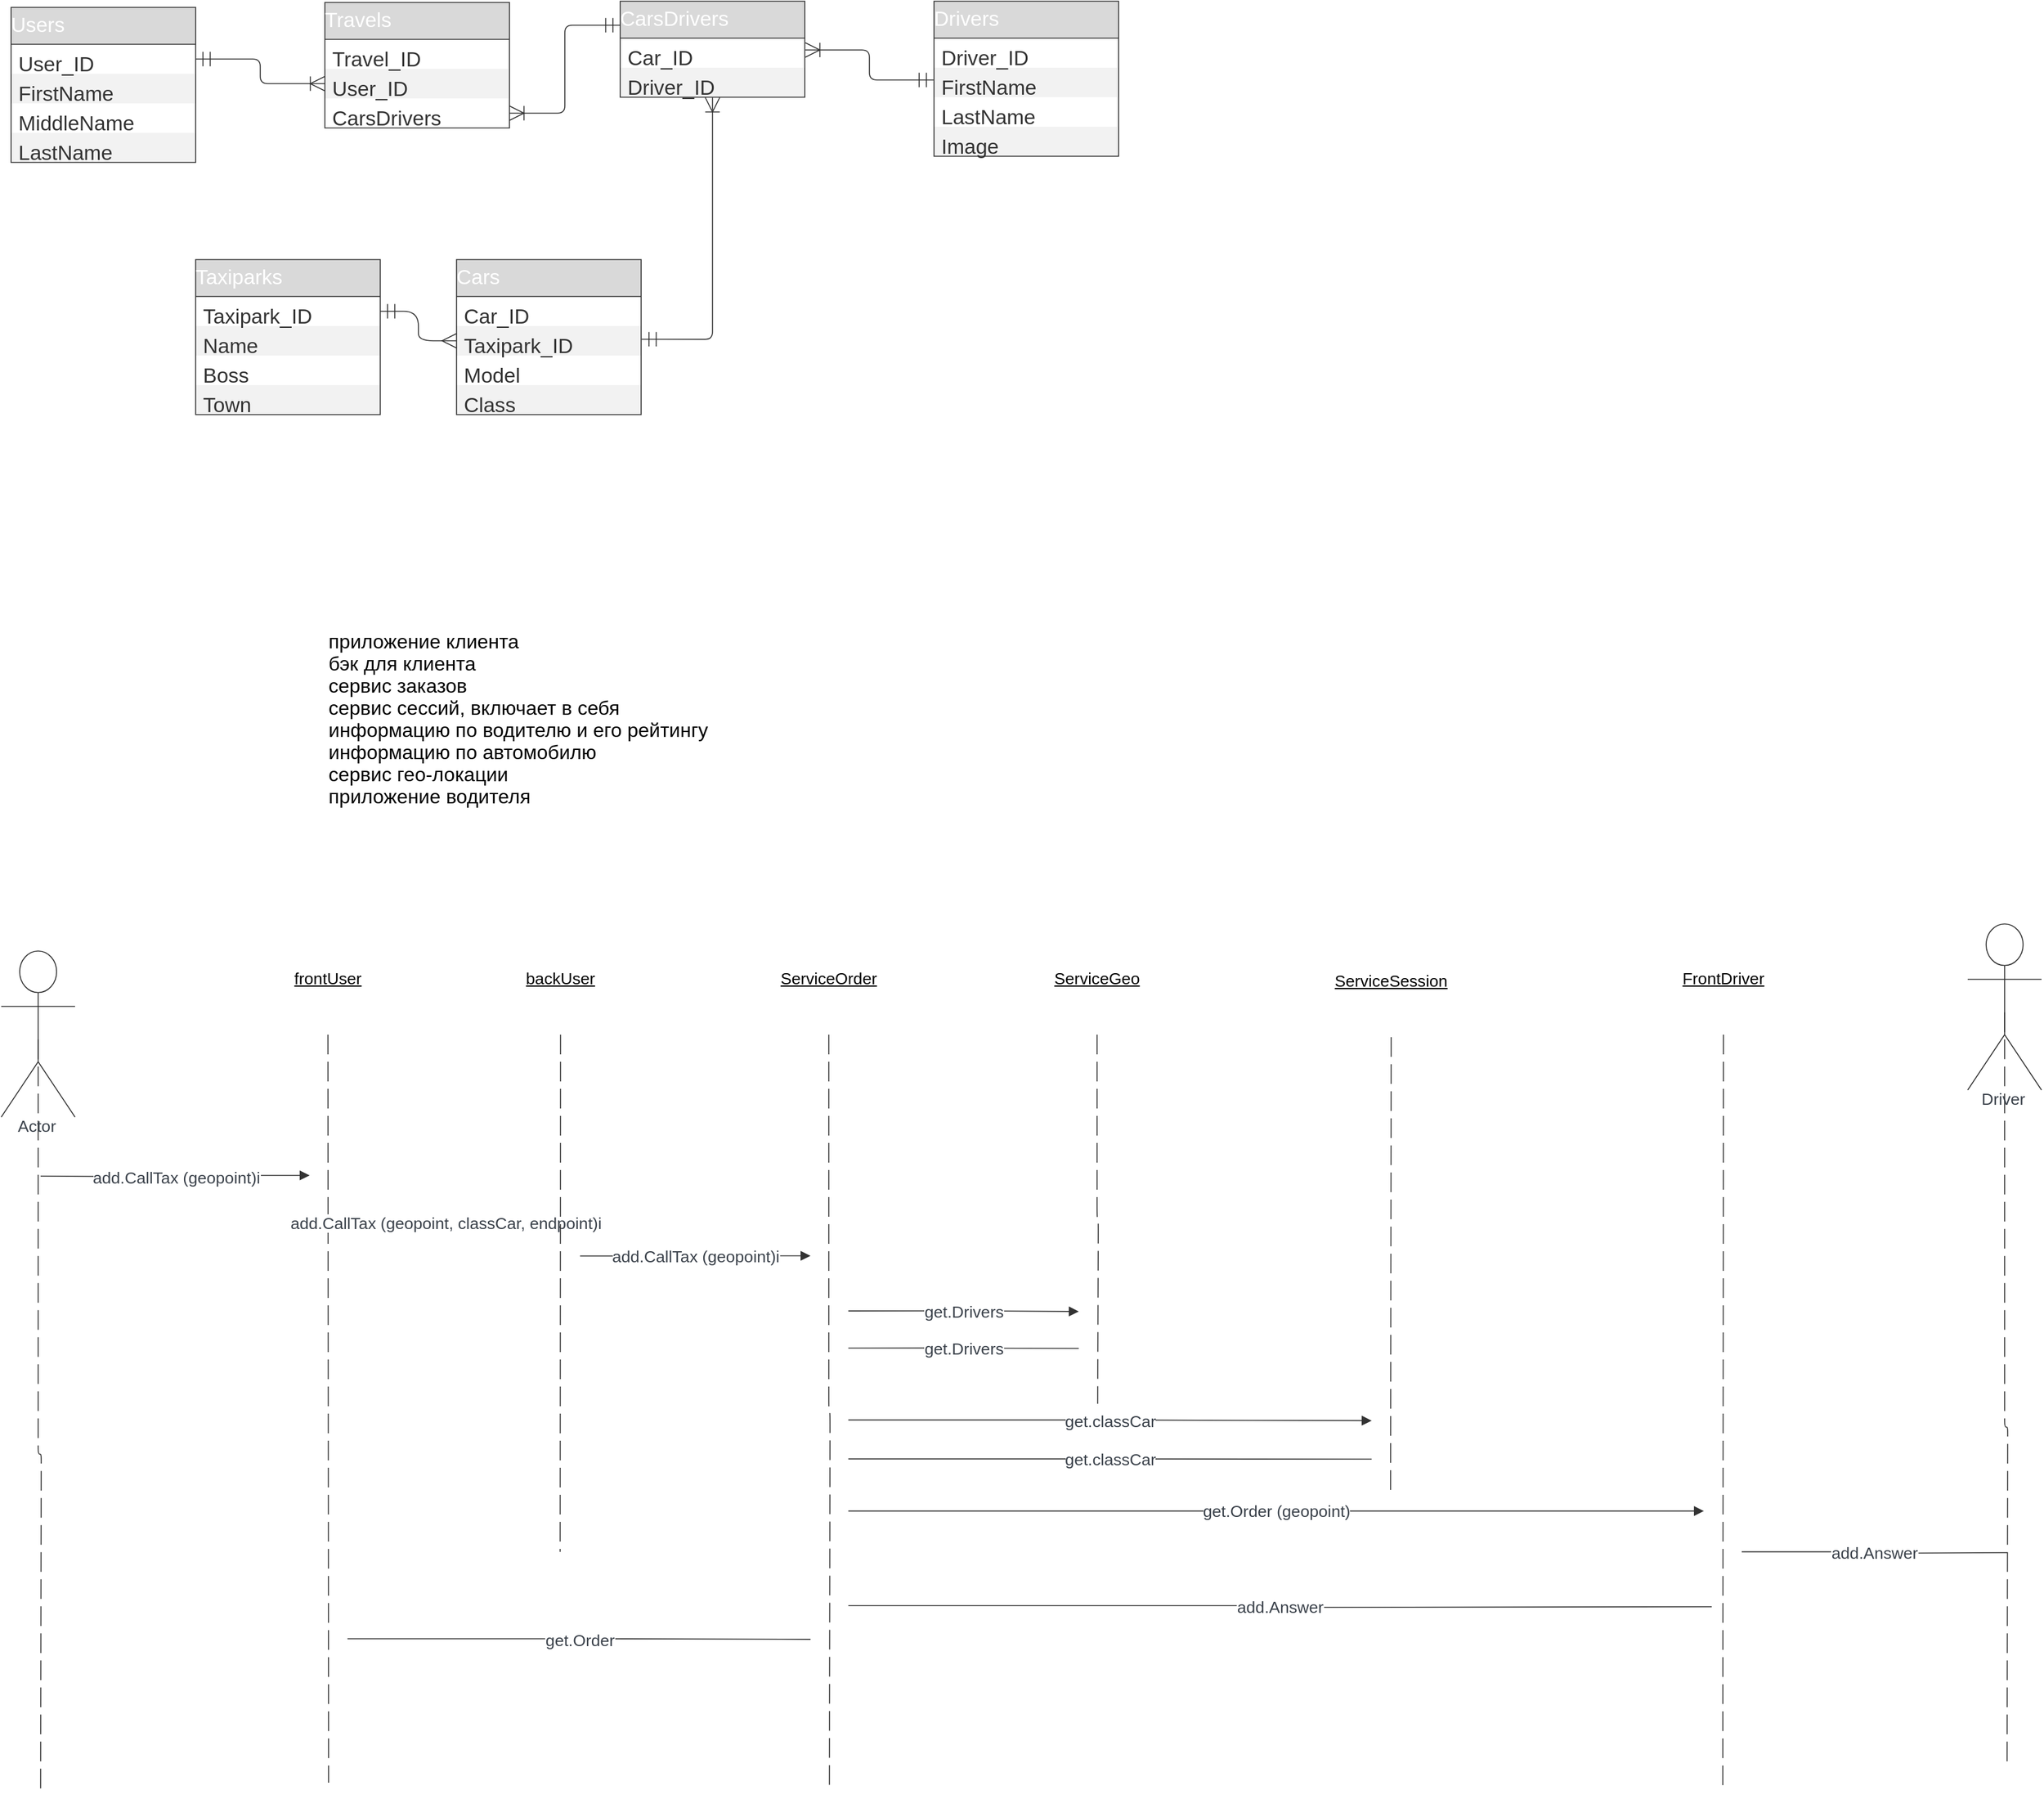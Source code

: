 <mxfile version="24.7.10">
  <diagram name="Page-1" id="13e1069c-82ec-6db2-03f1-153e76fe0fe0">
    <mxGraphModel dx="2633" dy="1667" grid="0" gridSize="10" guides="1" tooltips="1" connect="1" arrows="1" fold="1" page="0" pageScale="1" pageWidth="1100" pageHeight="850" background="none" math="0" shadow="0">
      <root>
        <mxCell id="0" />
        <mxCell id="1" parent="0" />
        <mxCell id="xLVlrx0OUY6mFYsMY_Td-1" value="" style="html=1;jettySize=18;whiteSpace=wrap;fontSize=13;strokeColor=#333333;strokeOpacity=100;dashed=1;fixDash=1;dashPattern=16 6;strokeWidth=0.8;rounded=1;arcSize=10;edgeStyle=orthogonalEdgeStyle;startArrow=none;endArrow=none;exitX=0.5;exitY=0.532;exitPerimeter=0;lucidId=IAwLxIo0pnfK;" edge="1" parent="1" source="xLVlrx0OUY6mFYsMY_Td-5">
          <mxGeometry width="100" height="100" relative="1" as="geometry">
            <Array as="points" />
            <mxPoint x="549" y="1755" as="targetPoint" />
          </mxGeometry>
        </mxCell>
        <mxCell id="xLVlrx0OUY6mFYsMY_Td-2" value="" style="html=1;jettySize=18;whiteSpace=wrap;fontSize=13;fontFamily=helvetica;strokeColor=#333333;strokeOpacity=100;dashed=1;fixDash=1;dashPattern=16 6;strokeWidth=0.8;rounded=0;startArrow=none;endArrow=none;exitX=0.5;exitY=1;exitPerimeter=0;lucidId=IAwLvXf1i2cN;" edge="1" parent="1" source="xLVlrx0OUY6mFYsMY_Td-4">
          <mxGeometry width="100" height="100" relative="1" as="geometry">
            <Array as="points" />
            <mxPoint x="783" y="1748" as="targetPoint" />
          </mxGeometry>
        </mxCell>
        <mxCell id="xLVlrx0OUY6mFYsMY_Td-3" value="" style="html=1;overflow=block;blockSpacing=1;whiteSpace=wrap;fontSize=13;spacing=0;strokeColor=#unset;rounded=1;absoluteArcSize=1;arcSize=12;fillColor=none;strokeWidth=NaN;lucidId=IAwLC96ECxhN;" vertex="1" parent="1">
          <mxGeometry x="768" y="1190" width="30" height="532" as="geometry" />
        </mxCell>
        <mxCell id="xLVlrx0OUY6mFYsMY_Td-4" value="frontUser" style="html=1;overflow=block;blockSpacing=1;whiteSpace=wrap;fontSize=13.3;fontStyle=4;align=center;spacing=0;strokeColor=#unset;rounded=1;absoluteArcSize=1;arcSize=12;fillColor=none;strokeWidth=NaN;" vertex="1" parent="1">
          <mxGeometry x="711" y="1048" width="143" height="92" as="geometry" />
        </mxCell>
        <mxCell id="xLVlrx0OUY6mFYsMY_Td-5" value="Actor" style="html=1;overflow=block;blockSpacing=1;shape=umlActor;labelPosition=center;verticalLabelPosition=bottom;verticalAlign=top;whiteSpace=nowrap;fontSize=13.3;fontColor=#3a414a;align=center;spacing=0;strokeColor=#333333;strokeOpacity=100;fillOpacity=100;rounded=1;absoluteArcSize=1;arcSize=12;fillColor=#ffffff;strokeWidth=0.8;lucidId=IAwLaaGdBQIP;" vertex="1" parent="1">
          <mxGeometry x="517" y="1072" width="60" height="135" as="geometry" />
        </mxCell>
        <mxCell id="xLVlrx0OUY6mFYsMY_Td-6" value="" style="html=1;jettySize=18;whiteSpace=wrap;fontSize=13;strokeColor=#333333;strokeOpacity=100;strokeWidth=0.8;rounded=1;arcSize=10;edgeStyle=orthogonalEdgeStyle;startArrow=none;endArrow=block;endFill=1;entryX=-0.012;entryY=0.121;entryPerimeter=0;lucidId=IAwLfXprWSSb;" edge="1" parent="1" target="xLVlrx0OUY6mFYsMY_Td-3">
          <mxGeometry width="100" height="100" relative="1" as="geometry">
            <Array as="points" />
            <mxPoint x="549" y="1255" as="sourcePoint" />
          </mxGeometry>
        </mxCell>
        <mxCell id="xLVlrx0OUY6mFYsMY_Td-7" value="add.CallTax (geopoint)i" style="text;html=1;resizable=0;labelBackgroundColor=default;align=center;verticalAlign=middle;fontColor=#3a414a;fontSize=13.3;" vertex="1" parent="xLVlrx0OUY6mFYsMY_Td-6">
          <mxGeometry relative="1" as="geometry">
            <mxPoint as="offset" />
          </mxGeometry>
        </mxCell>
        <mxCell id="xLVlrx0OUY6mFYsMY_Td-8" value="" style="html=1;jettySize=18;whiteSpace=wrap;fontSize=13;strokeColor=#333333;strokeOpacity=100;strokeWidth=0.8;rounded=1;arcSize=10;edgeStyle=orthogonalEdgeStyle;startArrow=none;endArrow=block;endFill=1;exitX=1.012;exitY=0.193;exitPerimeter=0;entryX=-0.012;entryY=0.277;entryPerimeter=0;lucidId=v3fyiHqa8W6r;" edge="1" parent="1" source="xLVlrx0OUY6mFYsMY_Td-3" target="xLVlrx0OUY6mFYsMY_Td-13">
          <mxGeometry width="100" height="100" relative="1" as="geometry">
            <Array as="points" />
          </mxGeometry>
        </mxCell>
        <mxCell id="xLVlrx0OUY6mFYsMY_Td-9" value="add.CallTax (geopoint, classCar, endpoint)i" style="text;html=1;resizable=0;labelBackgroundColor=default;align=center;verticalAlign=middle;fontColor=#3a414a;fontSize=13.3;" vertex="1" parent="xLVlrx0OUY6mFYsMY_Td-8">
          <mxGeometry relative="1" as="geometry">
            <mxPoint as="offset" />
          </mxGeometry>
        </mxCell>
        <mxCell id="xLVlrx0OUY6mFYsMY_Td-10" value="" style="html=1;jettySize=18;whiteSpace=wrap;fontSize=13;strokeColor=#333333;strokeOpacity=100;dashed=1;fixDash=1;dashPattern=16 6;strokeWidth=0.8;rounded=1;arcSize=10;edgeStyle=orthogonalEdgeStyle;startArrow=none;endArrow=none;exitX=0.5;exitY=0.532;exitPerimeter=0;lucidId=Q3fyF0zdMYaH;" edge="1" parent="1" source="xLVlrx0OUY6mFYsMY_Td-11">
          <mxGeometry width="100" height="100" relative="1" as="geometry">
            <Array as="points" />
            <mxPoint x="2147" y="1733" as="targetPoint" />
          </mxGeometry>
        </mxCell>
        <mxCell id="xLVlrx0OUY6mFYsMY_Td-11" value="Driver" style="html=1;overflow=block;blockSpacing=1;shape=umlActor;labelPosition=center;verticalLabelPosition=bottom;verticalAlign=top;whiteSpace=nowrap;fontSize=13.3;fontColor=#3a414a;align=center;spacing=0;strokeColor=#333333;strokeOpacity=100;fillOpacity=100;rounded=1;absoluteArcSize=1;arcSize=12;fillColor=#ffffff;strokeWidth=0.8;lucidId=Q3fyPBO5Z~-K;" vertex="1" parent="1">
          <mxGeometry x="2115" y="1050" width="60" height="135" as="geometry" />
        </mxCell>
        <mxCell id="xLVlrx0OUY6mFYsMY_Td-12" value="" style="html=1;jettySize=18;whiteSpace=wrap;fontSize=13;fontFamily=helvetica;strokeColor=#333333;strokeOpacity=100;dashed=1;fixDash=1;dashPattern=16 6;strokeWidth=0.8;rounded=0;startArrow=none;endArrow=none;exitX=0.5;exitY=1;exitPerimeter=0;entryX=0.473;entryY=1.001;entryPerimeter=0;lucidId=FpgyxyQnjq8Q;" edge="1" parent="1" source="xLVlrx0OUY6mFYsMY_Td-14" target="xLVlrx0OUY6mFYsMY_Td-13">
          <mxGeometry width="100" height="100" relative="1" as="geometry">
            <Array as="points" />
          </mxGeometry>
        </mxCell>
        <mxCell id="xLVlrx0OUY6mFYsMY_Td-13" value="" style="html=1;overflow=block;blockSpacing=1;whiteSpace=wrap;fontSize=13;spacing=0;strokeColor=#unset;rounded=1;absoluteArcSize=1;arcSize=12;fillColor=none;strokeWidth=NaN;lucidId=Fpgy8Ddc~dmH;" vertex="1" parent="1">
          <mxGeometry x="957" y="1190" width="30" height="370" as="geometry" />
        </mxCell>
        <mxCell id="xLVlrx0OUY6mFYsMY_Td-14" value="backUser" style="html=1;overflow=block;blockSpacing=1;whiteSpace=wrap;fontSize=13.3;fontStyle=4;align=center;spacing=0;strokeColor=#unset;rounded=1;absoluteArcSize=1;arcSize=12;fillColor=none;strokeWidth=NaN;" vertex="1" parent="1">
          <mxGeometry x="900" y="1048" width="143" height="92" as="geometry" />
        </mxCell>
        <mxCell id="xLVlrx0OUY6mFYsMY_Td-15" value="" style="html=1;jettySize=18;whiteSpace=wrap;fontSize=13;fontFamily=helvetica;strokeColor=#333333;strokeOpacity=100;dashed=1;fixDash=1;dashPattern=16 6;strokeWidth=0.8;rounded=1;arcSize=24;edgeStyle=orthogonalEdgeStyle;startArrow=none;endArrow=none;exitX=0.5;exitY=1;exitPerimeter=0;lucidId=3pgyOaLExa5e;" edge="1" parent="1" source="xLVlrx0OUY6mFYsMY_Td-17">
          <mxGeometry width="100" height="100" relative="1" as="geometry">
            <Array as="points" />
            <mxPoint x="1408" y="1440" as="targetPoint" />
          </mxGeometry>
        </mxCell>
        <mxCell id="xLVlrx0OUY6mFYsMY_Td-16" value="" style="html=1;overflow=block;blockSpacing=1;whiteSpace=wrap;fontSize=13;spacing=0;strokeColor=#unset;rounded=1;absoluteArcSize=1;arcSize=12;fillColor=none;strokeWidth=NaN;lucidId=3pgyI6R6Z6CY;" vertex="1" parent="1">
          <mxGeometry x="1393" y="1235" width="30" height="190" as="geometry" />
        </mxCell>
        <mxCell id="xLVlrx0OUY6mFYsMY_Td-17" value="ServiceGeo" style="html=1;overflow=block;blockSpacing=1;whiteSpace=wrap;fontSize=13.3;fontStyle=4;align=center;spacing=0;strokeColor=#unset;rounded=1;absoluteArcSize=1;arcSize=12;fillColor=none;strokeWidth=NaN;" vertex="1" parent="1">
          <mxGeometry x="1336" y="1048" width="143" height="92" as="geometry" />
        </mxCell>
        <mxCell id="xLVlrx0OUY6mFYsMY_Td-18" value="" style="html=1;jettySize=18;whiteSpace=wrap;fontSize=13;fontFamily=helvetica;strokeColor=#333333;strokeOpacity=100;dashed=1;fixDash=1;dashPattern=16 6;strokeWidth=0.8;rounded=1;arcSize=24;edgeStyle=orthogonalEdgeStyle;startArrow=none;endArrow=none;exitX=0.5;exitY=1;exitPerimeter=0;lucidId=sqgybjJvcuCd;" edge="1" parent="1" source="xLVlrx0OUY6mFYsMY_Td-20">
          <mxGeometry width="100" height="100" relative="1" as="geometry">
            <Array as="points" />
            <mxPoint x="1916" y="1755" as="targetPoint" />
          </mxGeometry>
        </mxCell>
        <mxCell id="xLVlrx0OUY6mFYsMY_Td-19" value="" style="html=1;overflow=block;blockSpacing=1;whiteSpace=wrap;fontSize=13;spacing=0;strokeColor=#unset;rounded=1;absoluteArcSize=1;arcSize=12;fillColor=none;strokeWidth=NaN;lucidId=sqgyC0_7dAJn;" vertex="1" parent="1">
          <mxGeometry x="1901" y="1235" width="30" height="487" as="geometry" />
        </mxCell>
        <mxCell id="xLVlrx0OUY6mFYsMY_Td-20" value="FrontDriver" style="html=1;overflow=block;blockSpacing=1;whiteSpace=wrap;fontSize=13.3;fontStyle=4;align=center;spacing=0;strokeColor=#unset;rounded=1;absoluteArcSize=1;arcSize=12;fillColor=none;strokeWidth=NaN;" vertex="1" parent="1">
          <mxGeometry x="1845" y="1048" width="143" height="92" as="geometry" />
        </mxCell>
        <mxCell id="xLVlrx0OUY6mFYsMY_Td-21" value="&lt;div style=&quot;display: flex; justify-content: flex-start; text-align: left; align-items: baseline; font-size: 0; line-height: 1.25;margin-top: -2px;&quot;&gt;&lt;span&gt;&lt;span style=&quot;font-size:16px;&quot;&gt;приложение клиента&#xa;&lt;/span&gt;&lt;/span&gt;&lt;/div&gt;&lt;div style=&quot;display: flex; justify-content: flex-start; text-align: left; align-items: baseline; font-size: 0; line-height: 1.25;margin-top: -2px;&quot;&gt;&lt;span&gt;&lt;span style=&quot;font-size:16px;&quot;&gt;бэк для клиента&#xa;&lt;/span&gt;&lt;/span&gt;&lt;/div&gt;&lt;div style=&quot;display: flex; justify-content: flex-start; text-align: left; align-items: baseline; font-size: 0; line-height: 1.25;margin-top: -2px;&quot;&gt;&lt;span&gt;&lt;span style=&quot;font-size:16px;&quot;&gt;сервис заказов&#xa;&lt;/span&gt;&lt;/span&gt;&lt;/div&gt;&lt;div style=&quot;display: flex; justify-content: flex-start; text-align: left; align-items: baseline; font-size: 0; line-height: 1.25;margin-top: -2px;&quot;&gt;&lt;span&gt;&lt;span style=&quot;font-size:16px;&quot;&gt;сервис сессий, включает в себя&#xa;&lt;/span&gt;&lt;/span&gt;&lt;/div&gt;&lt;div style=&quot;display: flex; justify-content: flex-start; text-align: left; align-items: baseline; font-size: 0; line-height: 1.25;margin-top: -2px;&quot;&gt;&lt;span&gt;&lt;span style=&quot;font-size:16px;&quot;&gt;информацию по водителю и его рейтингу&#xa;&lt;/span&gt;&lt;/span&gt;&lt;/div&gt;&lt;div style=&quot;display: flex; justify-content: flex-start; text-align: left; align-items: baseline; font-size: 0; line-height: 1.25;margin-top: -2px;&quot;&gt;&lt;span&gt;&lt;span style=&quot;font-size:16px;&quot;&gt;информацию по автомобилю&#xa;&lt;/span&gt;&lt;/span&gt;&lt;/div&gt;&lt;div style=&quot;display: flex; justify-content: flex-start; text-align: left; align-items: baseline; font-size: 0; line-height: 1.25;margin-top: -2px;&quot;&gt;&lt;span&gt;&lt;span style=&quot;font-size:16px;&quot;&gt;сервис гео-локации&#xa;&lt;/span&gt;&lt;/span&gt;&lt;/div&gt;&lt;div style=&quot;display: flex; justify-content: flex-start; text-align: left; align-items: baseline; font-size: 0; line-height: 1.25;margin-top: -2px;&quot;&gt;&lt;span&gt;&lt;span style=&quot;font-size:16px;&quot;&gt;приложение водителя&lt;/span&gt;&lt;/span&gt;&lt;/div&gt;" style="html=1;overflow=block;blockSpacing=1;whiteSpace=wrap;fontSize=13;align=left;spacing=3.8;verticalAlign=top;strokeColor=#unset;rounded=1;absoluteArcSize=1;arcSize=12;fillColor=none;strokeWidth=NaN;lucidId=vrgyyiVkUD8D;" vertex="1" parent="1">
          <mxGeometry x="780" y="810" width="735" height="161" as="geometry" />
        </mxCell>
        <mxCell id="xLVlrx0OUY6mFYsMY_Td-22" value="" style="html=1;jettySize=18;whiteSpace=wrap;fontSize=13;fontFamily=helvetica;strokeColor=#333333;strokeOpacity=100;dashed=1;fixDash=1;dashPattern=16 6;strokeWidth=0.8;rounded=1;arcSize=24;edgeStyle=orthogonalEdgeStyle;startArrow=none;endArrow=none;exitX=0.5;exitY=1;exitPerimeter=0;lucidId=7rgyqslDyuar;" edge="1" parent="1" source="xLVlrx0OUY6mFYsMY_Td-24">
          <mxGeometry width="100" height="100" relative="1" as="geometry">
            <Array as="points" />
            <mxPoint x="1190" y="1755" as="targetPoint" />
          </mxGeometry>
        </mxCell>
        <mxCell id="xLVlrx0OUY6mFYsMY_Td-23" value="" style="html=1;overflow=block;blockSpacing=1;whiteSpace=wrap;fontSize=13;spacing=0;strokeColor=#unset;rounded=1;absoluteArcSize=1;arcSize=12;fillColor=none;strokeWidth=NaN;lucidId=7rgy.ULgfgYd;" vertex="1" parent="1">
          <mxGeometry x="1175" y="1235" width="30" height="487" as="geometry" />
        </mxCell>
        <mxCell id="xLVlrx0OUY6mFYsMY_Td-24" value="ServiceOrder" style="html=1;overflow=block;blockSpacing=1;whiteSpace=wrap;fontSize=13.3;fontStyle=4;align=center;spacing=0;strokeColor=#unset;rounded=1;absoluteArcSize=1;arcSize=12;fillColor=none;strokeWidth=NaN;" vertex="1" parent="1">
          <mxGeometry x="1118" y="1048" width="143" height="92" as="geometry" />
        </mxCell>
        <mxCell id="xLVlrx0OUY6mFYsMY_Td-25" value="" style="html=1;jettySize=18;whiteSpace=wrap;fontSize=13;fontFamily=helvetica;strokeColor=#333333;strokeOpacity=100;dashed=1;fixDash=1;dashPattern=16 6;strokeWidth=0.8;rounded=1;arcSize=24;edgeStyle=orthogonalEdgeStyle;startArrow=none;endArrow=none;exitX=0.5;exitY=1;exitPerimeter=0;lucidId=gsgyXSH5.RdS;" edge="1" parent="1" source="xLVlrx0OUY6mFYsMY_Td-27">
          <mxGeometry width="100" height="100" relative="1" as="geometry">
            <Array as="points" />
            <mxPoint x="1646" y="1515" as="targetPoint" />
          </mxGeometry>
        </mxCell>
        <mxCell id="xLVlrx0OUY6mFYsMY_Td-26" value="" style="html=1;overflow=block;blockSpacing=1;whiteSpace=wrap;fontSize=13;spacing=0;strokeColor=#unset;rounded=1;absoluteArcSize=1;arcSize=12;fillColor=none;strokeWidth=NaN;lucidId=gsgypBdQhHDU;" vertex="1" parent="1">
          <mxGeometry x="1631" y="1237" width="30" height="263" as="geometry" />
        </mxCell>
        <mxCell id="xLVlrx0OUY6mFYsMY_Td-27" value="ServiceSession" style="html=1;overflow=block;blockSpacing=1;whiteSpace=wrap;fontSize=13.3;fontStyle=4;align=center;spacing=0;strokeColor=#unset;rounded=1;absoluteArcSize=1;arcSize=12;fillColor=none;strokeWidth=NaN;" vertex="1" parent="1">
          <mxGeometry x="1575" y="1050" width="143" height="92" as="geometry" />
        </mxCell>
        <mxCell id="xLVlrx0OUY6mFYsMY_Td-28" value="" style="html=1;overflow=block;blockSpacing=1;whiteSpace=wrap;shape=image;fontSize=13;spacing=0;strokeColor=none;strokeOpacity=100;rounded=1;absoluteArcSize=1;arcSize=12;strokeWidth=0;image=https://images.lucid.app/images/9dcff8de-4c1c-484d-96a2-06d82699a1f8/content;imageAspect=0;lucidId=augys-2yDY-G;" vertex="1" parent="1">
          <mxGeometry x="1205" y="810" width="288" height="127" as="geometry" />
        </mxCell>
        <mxCell id="xLVlrx0OUY6mFYsMY_Td-29" value="" style="html=1;jettySize=18;whiteSpace=wrap;fontSize=13;strokeColor=#333333;strokeOpacity=100;strokeWidth=0.8;rounded=1;arcSize=10;edgeStyle=orthogonalEdgeStyle;startArrow=none;endArrow=block;endFill=1;exitX=1.012;exitY=0.351;exitPerimeter=0;entryX=-0.012;entryY=0.174;entryPerimeter=0;lucidId=UugyU.EN0dR5;" edge="1" parent="1" source="xLVlrx0OUY6mFYsMY_Td-13" target="xLVlrx0OUY6mFYsMY_Td-23">
          <mxGeometry width="100" height="100" relative="1" as="geometry">
            <Array as="points" />
          </mxGeometry>
        </mxCell>
        <mxCell id="xLVlrx0OUY6mFYsMY_Td-30" value="add.CallTax (geopoint)i" style="text;html=1;resizable=0;labelBackgroundColor=default;align=center;verticalAlign=middle;fontColor=#3a414a;fontSize=13.3;" vertex="1" parent="xLVlrx0OUY6mFYsMY_Td-29">
          <mxGeometry relative="1" as="geometry">
            <mxPoint as="offset" />
          </mxGeometry>
        </mxCell>
        <mxCell id="xLVlrx0OUY6mFYsMY_Td-31" value="" style="html=1;jettySize=18;whiteSpace=wrap;fontSize=13;strokeColor=#333333;strokeOpacity=100;strokeWidth=0.8;rounded=1;arcSize=10;edgeStyle=orthogonalEdgeStyle;startArrow=none;endArrow=block;endFill=1;exitX=1.012;exitY=0.266;exitPerimeter=0;entryX=-0.012;entryY=0.684;entryPerimeter=0;lucidId=_wgyZO.2T2Fo;" edge="1" parent="1" source="xLVlrx0OUY6mFYsMY_Td-23" target="xLVlrx0OUY6mFYsMY_Td-16">
          <mxGeometry width="100" height="100" relative="1" as="geometry">
            <Array as="points" />
          </mxGeometry>
        </mxCell>
        <mxCell id="xLVlrx0OUY6mFYsMY_Td-32" value="get.Drivers" style="text;html=1;resizable=0;labelBackgroundColor=default;align=center;verticalAlign=middle;fontColor=#3a414a;fontSize=13.3;" vertex="1" parent="xLVlrx0OUY6mFYsMY_Td-31">
          <mxGeometry relative="1" as="geometry">
            <mxPoint as="offset" />
          </mxGeometry>
        </mxCell>
        <mxCell id="xLVlrx0OUY6mFYsMY_Td-33" value="" style="html=1;jettySize=18;whiteSpace=wrap;fontSize=13;strokeColor=#333333;strokeOpacity=100;strokeWidth=0.8;rounded=1;arcSize=10;edgeStyle=orthogonalEdgeStyle;endArrow=none;exitX=1.012;exitY=0.328;exitPerimeter=0;entryX=-0.012;entryY=0.842;entryPerimeter=0;lucidId=jBgy1sZUP6A.;" edge="1" parent="1" source="xLVlrx0OUY6mFYsMY_Td-23" target="xLVlrx0OUY6mFYsMY_Td-16">
          <mxGeometry width="100" height="100" relative="1" as="geometry">
            <Array as="points" />
          </mxGeometry>
        </mxCell>
        <mxCell id="xLVlrx0OUY6mFYsMY_Td-34" value="get.Drivers" style="text;html=1;resizable=0;labelBackgroundColor=default;align=center;verticalAlign=middle;fontColor=#3a414a;fontSize=13.3;" vertex="1" parent="xLVlrx0OUY6mFYsMY_Td-33">
          <mxGeometry relative="1" as="geometry">
            <mxPoint as="offset" />
          </mxGeometry>
        </mxCell>
        <mxCell id="xLVlrx0OUY6mFYsMY_Td-35" value="" style="html=1;jettySize=18;whiteSpace=wrap;fontSize=13;strokeColor=#333333;strokeOpacity=100;strokeWidth=0.8;rounded=1;arcSize=10;edgeStyle=orthogonalEdgeStyle;startArrow=none;endArrow=block;endFill=1;exitX=1.012;exitY=0.448;exitPerimeter=0;entryX=-0.012;entryY=0.824;entryPerimeter=0;lucidId=PBgyUimku0ZZ;" edge="1" parent="1" source="xLVlrx0OUY6mFYsMY_Td-23" target="xLVlrx0OUY6mFYsMY_Td-26">
          <mxGeometry width="100" height="100" relative="1" as="geometry">
            <Array as="points" />
          </mxGeometry>
        </mxCell>
        <mxCell id="xLVlrx0OUY6mFYsMY_Td-36" value="get.classCar" style="text;html=1;resizable=0;labelBackgroundColor=default;align=center;verticalAlign=middle;fontColor=#3a414a;fontSize=13.3;" vertex="1" parent="xLVlrx0OUY6mFYsMY_Td-35">
          <mxGeometry relative="1" as="geometry">
            <mxPoint as="offset" />
          </mxGeometry>
        </mxCell>
        <mxCell id="xLVlrx0OUY6mFYsMY_Td-37" value="" style="html=1;jettySize=18;whiteSpace=wrap;fontSize=13;strokeColor=#333333;strokeOpacity=100;strokeWidth=0.8;rounded=1;arcSize=10;edgeStyle=orthogonalEdgeStyle;endArrow=none;exitX=1.012;exitY=0.513;exitPerimeter=0;entryX=-0.012;entryY=0.943;entryPerimeter=0;lucidId=.Bgyqi~Jvul8;" edge="1" parent="1" source="xLVlrx0OUY6mFYsMY_Td-23" target="xLVlrx0OUY6mFYsMY_Td-26">
          <mxGeometry width="100" height="100" relative="1" as="geometry">
            <Array as="points" />
          </mxGeometry>
        </mxCell>
        <mxCell id="xLVlrx0OUY6mFYsMY_Td-38" value="get.classCar" style="text;html=1;resizable=0;labelBackgroundColor=default;align=center;verticalAlign=middle;fontColor=#3a414a;fontSize=13.3;" vertex="1" parent="xLVlrx0OUY6mFYsMY_Td-37">
          <mxGeometry relative="1" as="geometry">
            <mxPoint as="offset" />
          </mxGeometry>
        </mxCell>
        <mxCell id="xLVlrx0OUY6mFYsMY_Td-39" value="" style="html=1;jettySize=18;whiteSpace=wrap;fontSize=13;strokeColor=#333333;strokeOpacity=100;strokeWidth=0.8;rounded=1;arcSize=10;edgeStyle=orthogonalEdgeStyle;startArrow=none;endArrow=block;endFill=1;exitX=1.012;exitY=0.6;exitPerimeter=0;entryX=-0.012;entryY=0.6;entryPerimeter=0;lucidId=qCgyMywtnLvZ;" edge="1" parent="1" source="xLVlrx0OUY6mFYsMY_Td-23" target="xLVlrx0OUY6mFYsMY_Td-19">
          <mxGeometry width="100" height="100" relative="1" as="geometry">
            <Array as="points" />
          </mxGeometry>
        </mxCell>
        <mxCell id="xLVlrx0OUY6mFYsMY_Td-40" value="get.Order (geopoint)" style="text;html=1;resizable=0;labelBackgroundColor=default;align=center;verticalAlign=middle;fontColor=#3a414a;fontSize=13.3;" vertex="1" parent="xLVlrx0OUY6mFYsMY_Td-39">
          <mxGeometry relative="1" as="geometry">
            <mxPoint as="offset" />
          </mxGeometry>
        </mxCell>
        <mxCell id="xLVlrx0OUY6mFYsMY_Td-41" value="" style="html=1;jettySize=18;whiteSpace=wrap;fontSize=13;strokeColor=#333333;strokeOpacity=100;strokeWidth=0.8;rounded=1;arcSize=10;edgeStyle=orthogonalEdgeStyle;endArrow=none;exitX=1.012;exitY=0.668;exitPerimeter=0;lucidId=JDgygoqL0200;" edge="1" parent="1" source="xLVlrx0OUY6mFYsMY_Td-19">
          <mxGeometry width="100" height="100" relative="1" as="geometry">
            <Array as="points" />
            <mxPoint x="2147" y="1561" as="targetPoint" />
          </mxGeometry>
        </mxCell>
        <mxCell id="xLVlrx0OUY6mFYsMY_Td-42" value="add.Answer " style="text;html=1;resizable=0;labelBackgroundColor=default;align=center;verticalAlign=middle;fontColor=#3a414a;fontSize=13.3;" vertex="1" parent="xLVlrx0OUY6mFYsMY_Td-41">
          <mxGeometry relative="1" as="geometry">
            <mxPoint as="offset" />
          </mxGeometry>
        </mxCell>
        <mxCell id="xLVlrx0OUY6mFYsMY_Td-43" value="" style="html=1;jettySize=18;whiteSpace=wrap;fontSize=13;strokeColor=#333333;strokeOpacity=100;strokeWidth=0.8;rounded=1;arcSize=10;edgeStyle=orthogonalEdgeStyle;endArrow=none;exitX=1.012;exitY=0.758;exitPerimeter=0;lucidId=XEgyvw6dOd2s;" edge="1" parent="1" source="xLVlrx0OUY6mFYsMY_Td-23">
          <mxGeometry width="100" height="100" relative="1" as="geometry">
            <Array as="points" />
            <mxPoint x="1907" y="1605" as="targetPoint" />
          </mxGeometry>
        </mxCell>
        <mxCell id="xLVlrx0OUY6mFYsMY_Td-44" value="add.Answer " style="text;html=1;resizable=0;labelBackgroundColor=default;align=center;verticalAlign=middle;fontColor=#3a414a;fontSize=13.3;" vertex="1" parent="xLVlrx0OUY6mFYsMY_Td-43">
          <mxGeometry relative="1" as="geometry">
            <mxPoint as="offset" />
          </mxGeometry>
        </mxCell>
        <mxCell id="xLVlrx0OUY6mFYsMY_Td-45" value="" style="html=1;jettySize=18;whiteSpace=wrap;fontSize=13;strokeColor=#333333;strokeOpacity=100;strokeWidth=0.8;rounded=1;arcSize=10;edgeStyle=orthogonalEdgeStyle;endArrow=none;exitX=1.012;exitY=0.829;exitPerimeter=0;entryX=-0.012;entryY=0.814;entryPerimeter=0;lucidId=oFgyq-2ke2T3;" edge="1" parent="1" source="xLVlrx0OUY6mFYsMY_Td-3" target="xLVlrx0OUY6mFYsMY_Td-23">
          <mxGeometry width="100" height="100" relative="1" as="geometry">
            <Array as="points" />
          </mxGeometry>
        </mxCell>
        <mxCell id="xLVlrx0OUY6mFYsMY_Td-46" value="get.Order " style="text;html=1;resizable=0;labelBackgroundColor=default;align=center;verticalAlign=middle;fontColor=#3a414a;fontSize=13.3;" vertex="1" parent="xLVlrx0OUY6mFYsMY_Td-45">
          <mxGeometry relative="1" as="geometry">
            <mxPoint as="offset" />
          </mxGeometry>
        </mxCell>
        <mxCell id="xLVlrx0OUY6mFYsMY_Td-47" value="Travels" style="html=1;overflow=block;blockSpacing=1;swimlane;childLayout=stackLayout;horizontal=1;horizontalStack=0;resizeParent=1;resizeParentMax=0;resizeLast=0;collapsible=0;fontStyle=0;marginBottom=0;swimlaneFillColor=#ffffff;startSize=30;whiteSpace=wrap;fontSize=16.7;fontColor=#ffffff;align=left;spacing=0;strokeColor=#333333;strokeOpacity=100;strokeWidth=0.8;fillColor=#d9d9d9;" vertex="1" parent="1">
          <mxGeometry x="780" y="301" width="150" height="102" as="geometry" />
        </mxCell>
        <mxCell id="xLVlrx0OUY6mFYsMY_Td-48" value="Travel_ID" style="part=1;resizeHeight=0;strokeColor=none;align=left;verticalAlign=top;spacingLeft=4;spacingRight=4;overflow=hidden;rotatable=0;points=[[0,0.5],[1,0.5]];portConstraint=eastwest;html=1;whiteSpace=wrap;#FFFFFFwhiteSpace=wrap;fontSize=16.8;fontColor=#333333;fillColor=none;strokeOpacity=100;" vertex="1" parent="xLVlrx0OUY6mFYsMY_Td-47">
          <mxGeometry y="30" width="150" height="24" as="geometry" />
        </mxCell>
        <mxCell id="xLVlrx0OUY6mFYsMY_Td-49" value="User_ID" style="part=1;resizeHeight=0;strokeColor=none;align=left;verticalAlign=top;spacingLeft=4;spacingRight=4;overflow=hidden;rotatable=0;points=[[0,0.5],[1,0.5]];portConstraint=eastwest;html=1;whiteSpace=wrap;#FFFFFFwhiteSpace=wrap;fontSize=16.8;fontColor=#333333;fillColor=#000000;opacity=5;" vertex="1" parent="xLVlrx0OUY6mFYsMY_Td-47">
          <mxGeometry y="54" width="150" height="24" as="geometry" />
        </mxCell>
        <mxCell id="xLVlrx0OUY6mFYsMY_Td-50" value="CarsDrivers" style="part=1;resizeHeight=0;strokeColor=none;align=left;verticalAlign=top;spacingLeft=4;spacingRight=4;overflow=hidden;rotatable=0;points=[[0,0.5],[1,0.5]];portConstraint=eastwest;html=1;whiteSpace=wrap;#FFFFFFwhiteSpace=wrap;fontSize=16.8;fontColor=#333333;fillColor=none;strokeOpacity=100;" vertex="1" parent="xLVlrx0OUY6mFYsMY_Td-47">
          <mxGeometry y="78" width="150" height="24" as="geometry" />
        </mxCell>
        <mxCell id="xLVlrx0OUY6mFYsMY_Td-63" value="Drivers" style="html=1;overflow=block;blockSpacing=1;swimlane;childLayout=stackLayout;horizontal=1;horizontalStack=0;resizeParent=1;resizeParentMax=0;resizeLast=0;collapsible=0;fontStyle=0;marginBottom=0;swimlaneFillColor=#ffffff;startSize=30;whiteSpace=wrap;fontSize=16.7;fontColor=#ffffff;align=left;spacing=0;strokeColor=#333333;strokeOpacity=100;strokeWidth=0.8;fillColor=#d9d9d9;" vertex="1" parent="1">
          <mxGeometry x="1275" y="300" width="150" height="126" as="geometry" />
        </mxCell>
        <mxCell id="xLVlrx0OUY6mFYsMY_Td-64" value="Driver_ID" style="part=1;resizeHeight=0;strokeColor=none;align=left;verticalAlign=top;spacingLeft=4;spacingRight=4;overflow=hidden;rotatable=0;points=[[0,0.5],[1,0.5]];portConstraint=eastwest;html=1;whiteSpace=wrap;#FFFFFFwhiteSpace=wrap;fontSize=16.8;fontColor=#333333;fillColor=none;strokeOpacity=100;" vertex="1" parent="xLVlrx0OUY6mFYsMY_Td-63">
          <mxGeometry y="30" width="150" height="24" as="geometry" />
        </mxCell>
        <mxCell id="xLVlrx0OUY6mFYsMY_Td-65" value="FirstName" style="part=1;resizeHeight=0;strokeColor=none;align=left;verticalAlign=top;spacingLeft=4;spacingRight=4;overflow=hidden;rotatable=0;points=[[0,0.5],[1,0.5]];portConstraint=eastwest;html=1;whiteSpace=wrap;#FFFFFFwhiteSpace=wrap;fontSize=16.8;fontColor=#333333;fillColor=#000000;opacity=5;" vertex="1" parent="xLVlrx0OUY6mFYsMY_Td-63">
          <mxGeometry y="54" width="150" height="24" as="geometry" />
        </mxCell>
        <mxCell id="xLVlrx0OUY6mFYsMY_Td-66" value="LastName" style="part=1;resizeHeight=0;strokeColor=none;align=left;verticalAlign=top;spacingLeft=4;spacingRight=4;overflow=hidden;rotatable=0;points=[[0,0.5],[1,0.5]];portConstraint=eastwest;html=1;whiteSpace=wrap;#FFFFFFwhiteSpace=wrap;fontSize=16.8;fontColor=#333333;fillColor=none;strokeOpacity=100;" vertex="1" parent="xLVlrx0OUY6mFYsMY_Td-63">
          <mxGeometry y="78" width="150" height="24" as="geometry" />
        </mxCell>
        <mxCell id="xLVlrx0OUY6mFYsMY_Td-67" value="Image" style="part=1;resizeHeight=0;strokeColor=none;align=left;verticalAlign=top;spacingLeft=4;spacingRight=4;overflow=hidden;rotatable=0;points=[[0,0.5],[1,0.5]];portConstraint=eastwest;html=1;whiteSpace=wrap;#FFFFFFwhiteSpace=wrap;fontSize=16.8;fontColor=#333333;fillColor=#000000;opacity=5;" vertex="1" parent="xLVlrx0OUY6mFYsMY_Td-63">
          <mxGeometry y="102" width="150" height="24" as="geometry" />
        </mxCell>
        <mxCell id="xLVlrx0OUY6mFYsMY_Td-68" value="Cars" style="html=1;overflow=block;blockSpacing=1;swimlane;childLayout=stackLayout;horizontal=1;horizontalStack=0;resizeParent=1;resizeParentMax=0;resizeLast=0;collapsible=0;fontStyle=0;marginBottom=0;swimlaneFillColor=#ffffff;startSize=30;whiteSpace=wrap;fontSize=16.7;fontColor=#ffffff;align=left;spacing=0;strokeColor=#333333;strokeOpacity=100;strokeWidth=0.8;fillColor=#d9d9d9;" vertex="1" parent="1">
          <mxGeometry x="887" y="510" width="150" height="126" as="geometry" />
        </mxCell>
        <mxCell id="xLVlrx0OUY6mFYsMY_Td-69" value="Car_ID" style="part=1;resizeHeight=0;strokeColor=none;align=left;verticalAlign=top;spacingLeft=4;spacingRight=4;overflow=hidden;rotatable=0;points=[[0,0.5],[1,0.5]];portConstraint=eastwest;html=1;whiteSpace=wrap;#FFFFFFwhiteSpace=wrap;fontSize=16.8;fontColor=#333333;fillColor=none;strokeOpacity=100;" vertex="1" parent="xLVlrx0OUY6mFYsMY_Td-68">
          <mxGeometry y="30" width="150" height="24" as="geometry" />
        </mxCell>
        <mxCell id="xLVlrx0OUY6mFYsMY_Td-70" value="Taxipark_ID" style="part=1;resizeHeight=0;strokeColor=none;align=left;verticalAlign=top;spacingLeft=4;spacingRight=4;overflow=hidden;rotatable=0;points=[[0,0.5],[1,0.5]];portConstraint=eastwest;html=1;whiteSpace=wrap;#FFFFFFwhiteSpace=wrap;fontSize=16.8;fontColor=#333333;fillColor=#000000;opacity=5;" vertex="1" parent="xLVlrx0OUY6mFYsMY_Td-68">
          <mxGeometry y="54" width="150" height="24" as="geometry" />
        </mxCell>
        <mxCell id="xLVlrx0OUY6mFYsMY_Td-71" value="Model" style="part=1;resizeHeight=0;strokeColor=none;align=left;verticalAlign=top;spacingLeft=4;spacingRight=4;overflow=hidden;rotatable=0;points=[[0,0.5],[1,0.5]];portConstraint=eastwest;html=1;whiteSpace=wrap;#FFFFFFwhiteSpace=wrap;fontSize=16.8;fontColor=#333333;fillColor=none;strokeOpacity=100;" vertex="1" parent="xLVlrx0OUY6mFYsMY_Td-68">
          <mxGeometry y="78" width="150" height="24" as="geometry" />
        </mxCell>
        <mxCell id="xLVlrx0OUY6mFYsMY_Td-72" value="Class" style="part=1;resizeHeight=0;strokeColor=none;align=left;verticalAlign=top;spacingLeft=4;spacingRight=4;overflow=hidden;rotatable=0;points=[[0,0.5],[1,0.5]];portConstraint=eastwest;html=1;whiteSpace=wrap;#FFFFFFwhiteSpace=wrap;fontSize=16.8;fontColor=#333333;fillColor=#000000;opacity=5;" vertex="1" parent="xLVlrx0OUY6mFYsMY_Td-68">
          <mxGeometry y="102" width="150" height="24" as="geometry" />
        </mxCell>
        <mxCell id="xLVlrx0OUY6mFYsMY_Td-73" value="" style="html=1;jettySize=18;whiteSpace=wrap;fontSize=13;strokeColor=#333333;strokeOpacity=100;strokeWidth=0.8;rounded=1;arcSize=12;edgeStyle=orthogonalEdgeStyle;startArrow=ERmandOne;startSize=10;endArrow=ERoneToMany;endSize=10;exitX=1.003;exitY=0.514;exitPerimeter=0;entryX=0.5;entryY=1.003;entryPerimeter=0;lucidId=y.fyKC5vpHEf;" edge="1" parent="1" source="xLVlrx0OUY6mFYsMY_Td-68" target="xLVlrx0OUY6mFYsMY_Td-75">
          <mxGeometry width="100" height="100" relative="1" as="geometry">
            <Array as="points" />
          </mxGeometry>
        </mxCell>
        <mxCell id="xLVlrx0OUY6mFYsMY_Td-74" value="" style="html=1;jettySize=18;whiteSpace=wrap;fontSize=13;strokeColor=#333333;strokeOpacity=100;strokeWidth=0.8;rounded=1;arcSize=12;edgeStyle=orthogonalEdgeStyle;startArrow=ERmandOne;startSize=10;endArrow=ERoneToMany;endSize=10;exitX=1;exitY=0.5;lucidId=_.fyZ~E6wHsE;exitDx=0;exitDy=0;entryX=0;entryY=0.5;entryDx=0;entryDy=0;" edge="1" parent="1" source="xLVlrx0OUY6mFYsMY_Td-89" target="xLVlrx0OUY6mFYsMY_Td-49">
          <mxGeometry width="100" height="100" relative="1" as="geometry">
            <Array as="points" />
            <mxPoint x="674.45" y="371.98" as="sourcePoint" />
            <mxPoint x="777" y="368" as="targetPoint" />
          </mxGeometry>
        </mxCell>
        <mxCell id="xLVlrx0OUY6mFYsMY_Td-75" value="CarsDrivers" style="html=1;overflow=block;blockSpacing=1;swimlane;childLayout=stackLayout;horizontal=1;horizontalStack=0;resizeParent=1;resizeParentMax=0;resizeLast=0;collapsible=0;fontStyle=0;marginBottom=0;swimlaneFillColor=#ffffff;startSize=30;whiteSpace=wrap;fontSize=16.7;fontColor=#ffffff;align=left;spacing=0;strokeColor=#333333;strokeOpacity=100;strokeWidth=0.8;fillColor=#d9d9d9;" vertex="1" parent="1">
          <mxGeometry x="1020" y="300" width="150" height="78" as="geometry" />
        </mxCell>
        <mxCell id="xLVlrx0OUY6mFYsMY_Td-76" value="Car_ID" style="part=1;resizeHeight=0;strokeColor=none;align=left;verticalAlign=top;spacingLeft=4;spacingRight=4;overflow=hidden;rotatable=0;points=[[0,0.5],[1,0.5]];portConstraint=eastwest;html=1;whiteSpace=wrap;#FFFFFFwhiteSpace=wrap;fontSize=16.8;fontColor=#333333;fillColor=none;strokeOpacity=100;" vertex="1" parent="xLVlrx0OUY6mFYsMY_Td-75">
          <mxGeometry y="30" width="150" height="24" as="geometry" />
        </mxCell>
        <mxCell id="xLVlrx0OUY6mFYsMY_Td-77" value="Driver_ID" style="part=1;resizeHeight=0;strokeColor=none;align=left;verticalAlign=top;spacingLeft=4;spacingRight=4;overflow=hidden;rotatable=0;points=[[0,0.5],[1,0.5]];portConstraint=eastwest;html=1;whiteSpace=wrap;#FFFFFFwhiteSpace=wrap;fontSize=16.8;fontColor=#333333;fillColor=#000000;opacity=5;" vertex="1" parent="xLVlrx0OUY6mFYsMY_Td-75">
          <mxGeometry y="54" width="150" height="24" as="geometry" />
        </mxCell>
        <mxCell id="xLVlrx0OUY6mFYsMY_Td-80" value="" style="html=1;jettySize=18;whiteSpace=wrap;fontSize=13;strokeColor=#333333;strokeOpacity=100;strokeWidth=0.8;rounded=1;arcSize=12;edgeStyle=orthogonalEdgeStyle;startArrow=ERoneToMany;startSize=10;endArrow=ERmandOne;endSize=10;exitX=1;exitY=0.5;lucidId=Tlgynsbu4qt3;endFill=0;exitDx=0;exitDy=0;entryX=0;entryY=0.25;entryDx=0;entryDy=0;" edge="1" parent="1" source="xLVlrx0OUY6mFYsMY_Td-50" target="xLVlrx0OUY6mFYsMY_Td-75">
          <mxGeometry width="100" height="100" relative="1" as="geometry">
            <Array as="points" />
            <mxPoint x="1021" y="379" as="targetPoint" />
          </mxGeometry>
        </mxCell>
        <mxCell id="xLVlrx0OUY6mFYsMY_Td-81" value="" style="html=1;jettySize=18;whiteSpace=wrap;fontSize=13;strokeColor=#333333;strokeOpacity=100;strokeWidth=0.8;rounded=1;arcSize=12;edgeStyle=orthogonalEdgeStyle;startArrow=ERmandOne;startSize=10;endArrow=ERoneToMany;endSize=10;exitX=-0.002;exitY=0.508;exitPerimeter=0;entryX=1.003;entryY=0.508;entryPerimeter=0;lucidId=1lgy.MUsGAfB;" edge="1" parent="1" source="xLVlrx0OUY6mFYsMY_Td-63" target="xLVlrx0OUY6mFYsMY_Td-75">
          <mxGeometry width="100" height="100" relative="1" as="geometry">
            <Array as="points" />
          </mxGeometry>
        </mxCell>
        <mxCell id="xLVlrx0OUY6mFYsMY_Td-82" value="Taxiparks" style="html=1;overflow=block;blockSpacing=1;swimlane;childLayout=stackLayout;horizontal=1;horizontalStack=0;resizeParent=1;resizeParentMax=0;resizeLast=0;collapsible=0;fontStyle=0;marginBottom=0;swimlaneFillColor=#ffffff;startSize=30;whiteSpace=wrap;fontSize=16.7;fontColor=#ffffff;align=left;spacing=0;strokeColor=#333333;strokeOpacity=100;strokeWidth=0.8;fillColor=#d9d9d9;" vertex="1" parent="1">
          <mxGeometry x="675" y="510" width="150" height="126" as="geometry" />
        </mxCell>
        <mxCell id="xLVlrx0OUY6mFYsMY_Td-83" value="Taxipark_ID" style="part=1;resizeHeight=0;strokeColor=none;align=left;verticalAlign=top;spacingLeft=4;spacingRight=4;overflow=hidden;rotatable=0;points=[[0,0.5],[1,0.5]];portConstraint=eastwest;html=1;whiteSpace=wrap;#FFFFFFwhiteSpace=wrap;fontSize=16.8;fontColor=#333333;fillColor=none;strokeOpacity=100;" vertex="1" parent="xLVlrx0OUY6mFYsMY_Td-82">
          <mxGeometry y="30" width="150" height="24" as="geometry" />
        </mxCell>
        <mxCell id="xLVlrx0OUY6mFYsMY_Td-84" value="Name" style="part=1;resizeHeight=0;strokeColor=none;align=left;verticalAlign=top;spacingLeft=4;spacingRight=4;overflow=hidden;rotatable=0;points=[[0,0.5],[1,0.5]];portConstraint=eastwest;html=1;whiteSpace=wrap;#FFFFFFwhiteSpace=wrap;fontSize=16.8;fontColor=#333333;fillColor=#000000;opacity=5;" vertex="1" parent="xLVlrx0OUY6mFYsMY_Td-82">
          <mxGeometry y="54" width="150" height="24" as="geometry" />
        </mxCell>
        <mxCell id="xLVlrx0OUY6mFYsMY_Td-85" value="Boss" style="part=1;resizeHeight=0;strokeColor=none;align=left;verticalAlign=top;spacingLeft=4;spacingRight=4;overflow=hidden;rotatable=0;points=[[0,0.5],[1,0.5]];portConstraint=eastwest;html=1;whiteSpace=wrap;#FFFFFFwhiteSpace=wrap;fontSize=16.8;fontColor=#333333;fillColor=none;strokeOpacity=100;" vertex="1" parent="xLVlrx0OUY6mFYsMY_Td-82">
          <mxGeometry y="78" width="150" height="24" as="geometry" />
        </mxCell>
        <mxCell id="xLVlrx0OUY6mFYsMY_Td-86" value="Town" style="part=1;resizeHeight=0;strokeColor=none;align=left;verticalAlign=top;spacingLeft=4;spacingRight=4;overflow=hidden;rotatable=0;points=[[0,0.5],[1,0.5]];portConstraint=eastwest;html=1;whiteSpace=wrap;#FFFFFFwhiteSpace=wrap;fontSize=16.8;fontColor=#333333;fillColor=#000000;opacity=5;" vertex="1" parent="xLVlrx0OUY6mFYsMY_Td-82">
          <mxGeometry y="102" width="150" height="24" as="geometry" />
        </mxCell>
        <mxCell id="xLVlrx0OUY6mFYsMY_Td-87" value="" style="html=1;jettySize=18;whiteSpace=wrap;fontSize=13;strokeColor=#333333;strokeOpacity=100;strokeWidth=0.8;rounded=1;arcSize=24;edgeStyle=orthogonalEdgeStyle;startArrow=ERmandOne;startSize=10;endArrow=ERmany;endSize=10;exitX=1;exitY=0.5;entryX=0;entryY=0.5;lucidId=hogyzIrU1ASG;exitDx=0;exitDy=0;entryDx=0;entryDy=0;" edge="1" parent="1" source="xLVlrx0OUY6mFYsMY_Td-83" target="xLVlrx0OUY6mFYsMY_Td-70">
          <mxGeometry width="100" height="100" relative="1" as="geometry">
            <Array as="points" />
          </mxGeometry>
        </mxCell>
        <mxCell id="xLVlrx0OUY6mFYsMY_Td-88" value="Users" style="html=1;overflow=block;blockSpacing=1;swimlane;childLayout=stackLayout;horizontal=1;horizontalStack=0;resizeParent=1;resizeParentMax=0;resizeLast=0;collapsible=0;fontStyle=0;marginBottom=0;swimlaneFillColor=#ffffff;startSize=30;whiteSpace=wrap;fontSize=16.7;fontColor=#ffffff;align=left;spacing=0;strokeColor=#333333;strokeOpacity=100;strokeWidth=0.8;fillColor=#d9d9d9;" vertex="1" parent="1">
          <mxGeometry x="525" y="305" width="150" height="126" as="geometry" />
        </mxCell>
        <mxCell id="xLVlrx0OUY6mFYsMY_Td-89" value="User_ID" style="part=1;resizeHeight=0;strokeColor=none;align=left;verticalAlign=top;spacingLeft=4;spacingRight=4;overflow=hidden;rotatable=0;points=[[0,0.5],[1,0.5]];portConstraint=eastwest;html=1;whiteSpace=wrap;#FFFFFFwhiteSpace=wrap;fontSize=16.8;fontColor=#333333;fillColor=none;strokeOpacity=100;" vertex="1" parent="xLVlrx0OUY6mFYsMY_Td-88">
          <mxGeometry y="30" width="150" height="24" as="geometry" />
        </mxCell>
        <mxCell id="xLVlrx0OUY6mFYsMY_Td-90" value="FirstName" style="part=1;resizeHeight=0;strokeColor=none;align=left;verticalAlign=top;spacingLeft=4;spacingRight=4;overflow=hidden;rotatable=0;points=[[0,0.5],[1,0.5]];portConstraint=eastwest;html=1;whiteSpace=wrap;#FFFFFFwhiteSpace=wrap;fontSize=16.8;fontColor=#333333;fillColor=#000000;opacity=5;" vertex="1" parent="xLVlrx0OUY6mFYsMY_Td-88">
          <mxGeometry y="54" width="150" height="24" as="geometry" />
        </mxCell>
        <mxCell id="xLVlrx0OUY6mFYsMY_Td-91" value="MiddleName" style="part=1;resizeHeight=0;strokeColor=none;align=left;verticalAlign=top;spacingLeft=4;spacingRight=4;overflow=hidden;rotatable=0;points=[[0,0.5],[1,0.5]];portConstraint=eastwest;html=1;whiteSpace=wrap;#FFFFFFwhiteSpace=wrap;fontSize=16.8;fontColor=#333333;fillColor=none;strokeOpacity=100;" vertex="1" parent="xLVlrx0OUY6mFYsMY_Td-88">
          <mxGeometry y="78" width="150" height="24" as="geometry" />
        </mxCell>
        <mxCell id="xLVlrx0OUY6mFYsMY_Td-92" value="LastName" style="part=1;resizeHeight=0;strokeColor=none;align=left;verticalAlign=top;spacingLeft=4;spacingRight=4;overflow=hidden;rotatable=0;points=[[0,0.5],[1,0.5]];portConstraint=eastwest;html=1;whiteSpace=wrap;#FFFFFFwhiteSpace=wrap;fontSize=16.8;fontColor=#333333;fillColor=#000000;opacity=5;" vertex="1" parent="xLVlrx0OUY6mFYsMY_Td-88">
          <mxGeometry y="102" width="150" height="24" as="geometry" />
        </mxCell>
      </root>
    </mxGraphModel>
  </diagram>
</mxfile>
